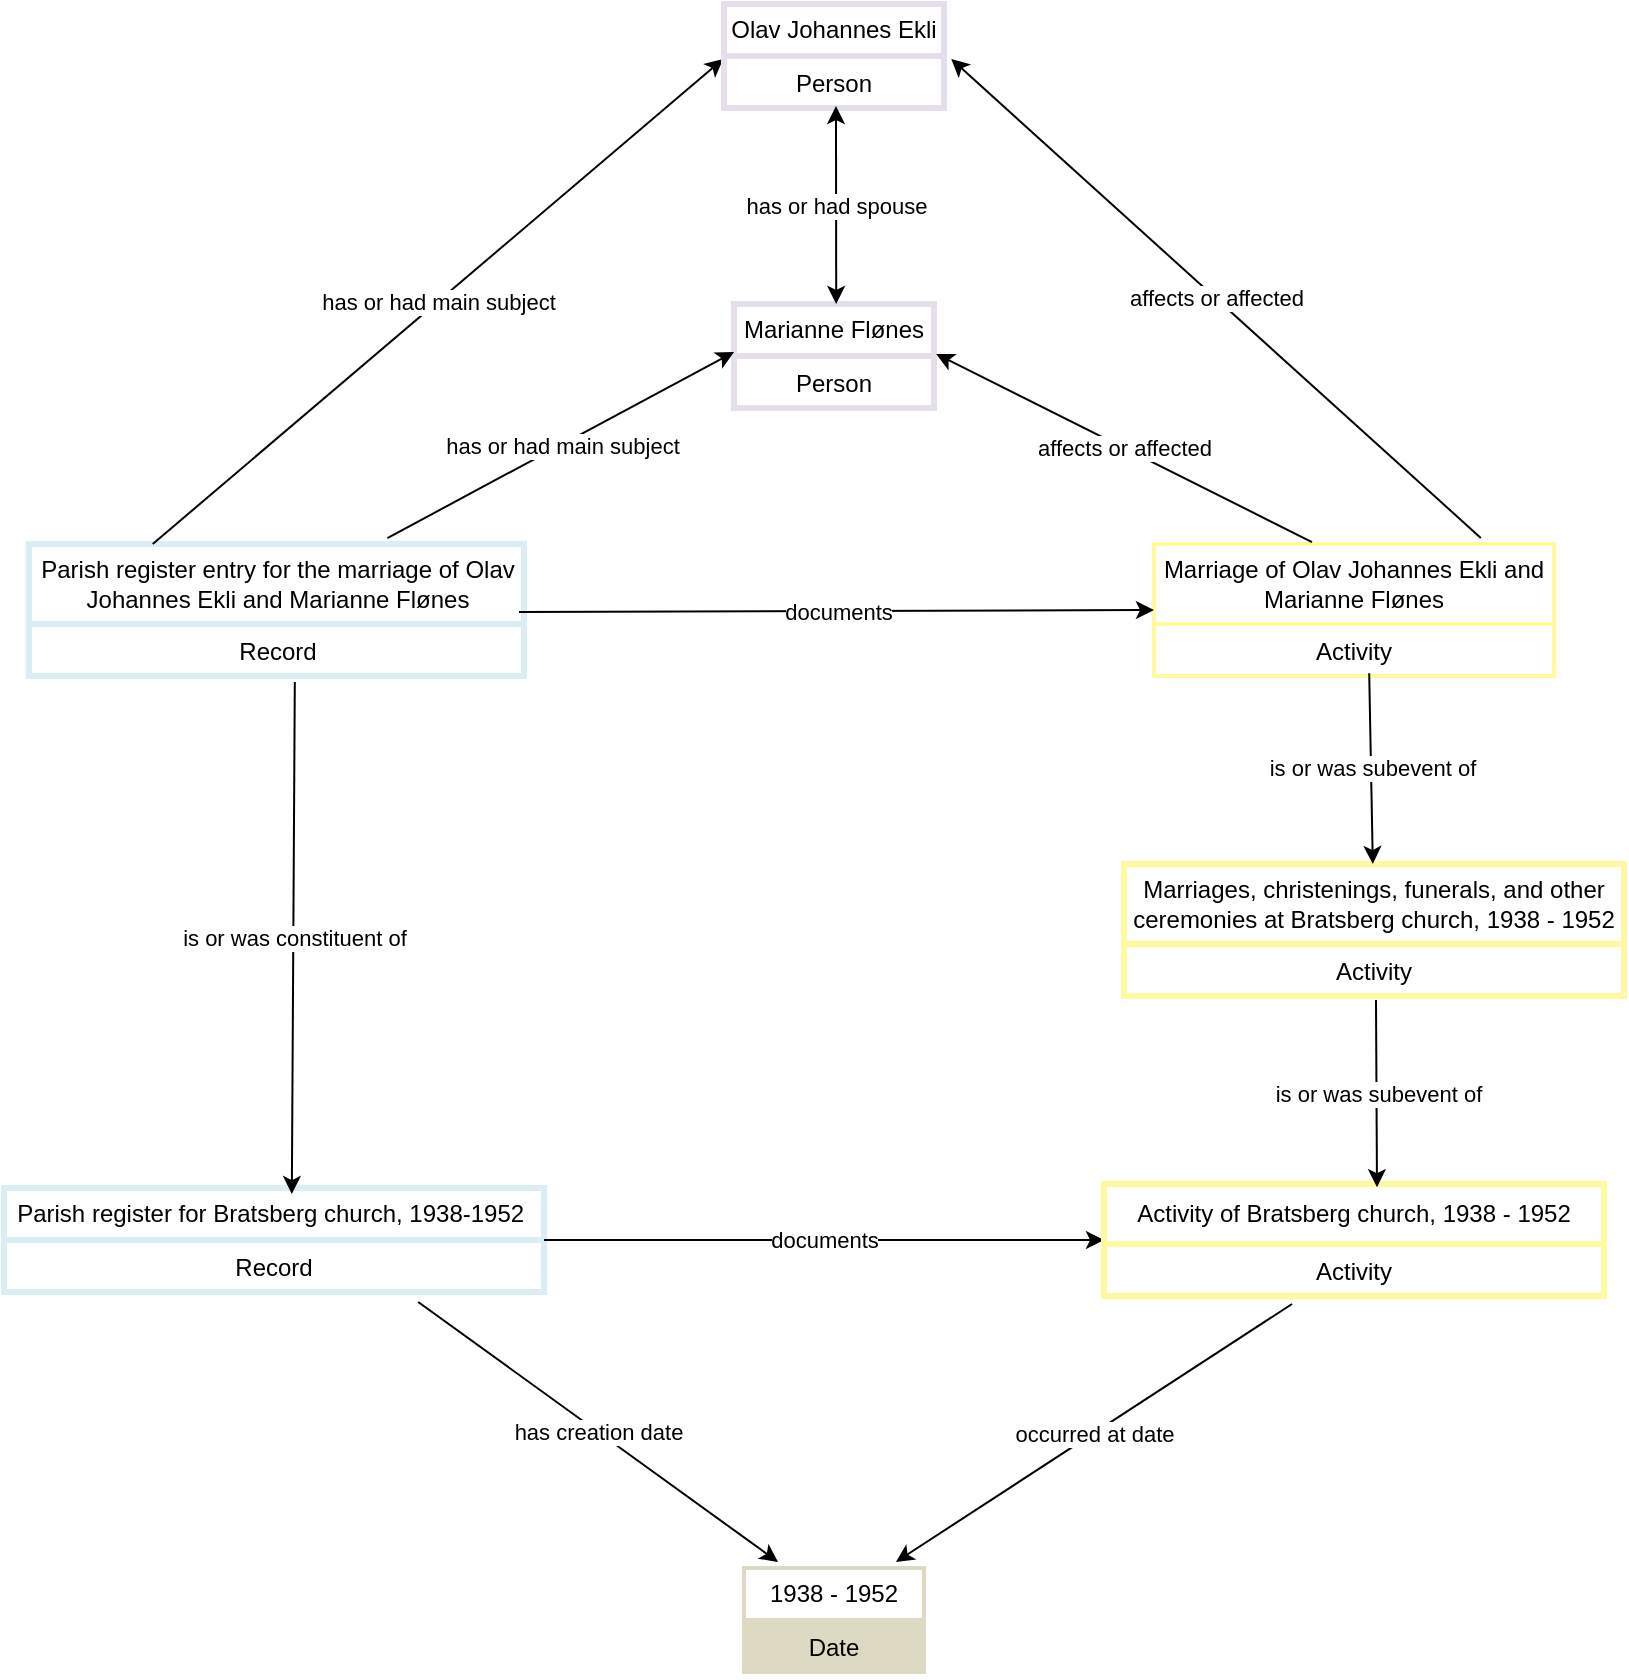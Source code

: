 <mxfile version="28.2.7">
  <diagram name="Page-1" id="rpcb4mzmXCl31CcHwljb">
    <mxGraphModel dx="870" dy="566" grid="1" gridSize="10" guides="1" tooltips="1" connect="1" arrows="1" fold="1" page="1" pageScale="1" pageWidth="3300" pageHeight="2339" math="0" shadow="0">
      <root>
        <mxCell id="0" />
        <mxCell id="1" parent="0" />
        <mxCell id="9eICvYnxZosk0hdtQ2a_-1" value="Parish register for Bratsberg church, 1938-1952&amp;nbsp;" style="swimlane;fontStyle=0;childLayout=stackLayout;horizontal=1;startSize=26;strokeColor=#DAEEF3;strokeWidth=3;fillColor=none;horizontalStack=0;resizeParent=1;resizeParentMax=0;resizeLast=0;collapsible=1;marginBottom=0;whiteSpace=wrap;html=1;" parent="1" vertex="1">
          <mxGeometry x="1000" y="712" width="270" height="52" as="geometry" />
        </mxCell>
        <mxCell id="9eICvYnxZosk0hdtQ2a_-2" value="Record" style="text;strokeColor=#DAEEF3;strokeWidth=3;fillColor=none;align=center;verticalAlign=top;spacingLeft=4;spacingRight=4;overflow=hidden;rotatable=0;points=[[0,0.5],[1,0.5]];portConstraint=eastwest;whiteSpace=wrap;html=1;" parent="9eICvYnxZosk0hdtQ2a_-1" vertex="1">
          <mxGeometry y="26" width="270" height="26" as="geometry" />
        </mxCell>
        <mxCell id="S63EhYjACRCDa8wTgJug-1" value="Marriages, christenings, funerals, and other ceremonies at Bratsberg church, 1938 - 1952" style="swimlane;fontStyle=0;childLayout=stackLayout;horizontal=1;startSize=40;strokeColor=#FFFAA0;strokeWidth=3;fillColor=none;horizontalStack=0;resizeParent=1;resizeParentMax=0;resizeLast=0;collapsible=1;marginBottom=0;whiteSpace=wrap;html=1;" parent="1" vertex="1">
          <mxGeometry x="1560" y="550" width="250" height="66" as="geometry" />
        </mxCell>
        <mxCell id="S63EhYjACRCDa8wTgJug-2" value="Activity" style="text;strokeColor=#FFFAA0;strokeWidth=3;fillColor=none;align=center;verticalAlign=top;spacingLeft=4;spacingRight=4;overflow=hidden;rotatable=0;points=[[0,0.5],[1,0.5]];portConstraint=eastwest;whiteSpace=wrap;html=1;" parent="S63EhYjACRCDa8wTgJug-1" vertex="1">
          <mxGeometry y="40" width="250" height="26" as="geometry" />
        </mxCell>
        <mxCell id="S63EhYjACRCDa8wTgJug-3" value="" style="endArrow=classic;html=1;rounded=0;entryX=0;entryY=0.5;entryDx=0;entryDy=0;exitX=1;exitY=0.5;exitDx=0;exitDy=0;" parent="1" source="9eICvYnxZosk0hdtQ2a_-1" target="baSBNlS9H2XuWueVJWXg-1" edge="1">
          <mxGeometry relative="1" as="geometry">
            <mxPoint x="1380" y="652" as="sourcePoint" />
            <mxPoint x="1577" y="652" as="targetPoint" />
          </mxGeometry>
        </mxCell>
        <mxCell id="S63EhYjACRCDa8wTgJug-4" value="documents" style="edgeLabel;resizable=0;html=1;;align=center;verticalAlign=middle;" parent="S63EhYjACRCDa8wTgJug-3" connectable="0" vertex="1">
          <mxGeometry relative="1" as="geometry" />
        </mxCell>
        <mxCell id="S63EhYjACRCDa8wTgJug-5" value="1938 - 1952" style="swimlane;fontStyle=0;childLayout=stackLayout;horizontal=1;startSize=26;strokeColor=#DDD9C3;strokeWidth=2;fillColor=none;horizontalStack=0;resizeParent=1;resizeParentMax=0;resizeLast=0;collapsible=1;marginBottom=0;whiteSpace=wrap;html=1;" parent="1" vertex="1">
          <mxGeometry x="1370" y="902" width="90" height="52" as="geometry" />
        </mxCell>
        <mxCell id="S63EhYjACRCDa8wTgJug-6" value="Date" style="text;strokeColor=#DDD9C3;strokeWidth=2;fillColor=#DDD9C3;align=center;verticalAlign=top;spacingLeft=4;spacingRight=4;overflow=hidden;rotatable=0;points=[[0,0.5],[1,0.5]];portConstraint=eastwest;whiteSpace=wrap;html=1;" parent="S63EhYjACRCDa8wTgJug-5" vertex="1">
          <mxGeometry y="26" width="90" height="26" as="geometry" />
        </mxCell>
        <mxCell id="S63EhYjACRCDa8wTgJug-7" value="" style="endArrow=classic;html=1;rounded=0;exitX=0.376;exitY=1.154;exitDx=0;exitDy=0;exitPerimeter=0;entryX=0.844;entryY=-0.058;entryDx=0;entryDy=0;entryPerimeter=0;" parent="1" source="baSBNlS9H2XuWueVJWXg-2" target="S63EhYjACRCDa8wTgJug-5" edge="1">
          <mxGeometry relative="1" as="geometry">
            <mxPoint x="1440" y="852.0" as="sourcePoint" />
            <mxPoint x="1600" y="852" as="targetPoint" />
          </mxGeometry>
        </mxCell>
        <mxCell id="S63EhYjACRCDa8wTgJug-8" value="occurred at date" style="edgeLabel;resizable=0;html=1;;align=center;verticalAlign=middle;" parent="S63EhYjACRCDa8wTgJug-7" connectable="0" vertex="1">
          <mxGeometry relative="1" as="geometry" />
        </mxCell>
        <mxCell id="S63EhYjACRCDa8wTgJug-9" value="" style="endArrow=classic;html=1;rounded=0;exitX=0.767;exitY=1.192;exitDx=0;exitDy=0;exitPerimeter=0;entryX=0.189;entryY=-0.058;entryDx=0;entryDy=0;entryPerimeter=0;" parent="1" source="9eICvYnxZosk0hdtQ2a_-2" target="S63EhYjACRCDa8wTgJug-5" edge="1">
          <mxGeometry relative="1" as="geometry">
            <mxPoint x="1157" y="829" as="sourcePoint" />
            <mxPoint x="1000" y="954" as="targetPoint" />
          </mxGeometry>
        </mxCell>
        <mxCell id="S63EhYjACRCDa8wTgJug-10" value="has creation date" style="edgeLabel;resizable=0;html=1;;align=center;verticalAlign=middle;" parent="S63EhYjACRCDa8wTgJug-9" connectable="0" vertex="1">
          <mxGeometry relative="1" as="geometry" />
        </mxCell>
        <mxCell id="AIsGsS2JBfu4cgLnV8Io-3" value="Parish register entry for the marriage of Olav Johannes Ekli and Marianne Flønes" style="swimlane;fontStyle=0;childLayout=stackLayout;horizontal=1;startSize=40;strokeColor=#DAEEF3;strokeWidth=3;fillColor=none;horizontalStack=0;resizeParent=1;resizeParentMax=0;resizeLast=0;collapsible=1;marginBottom=0;whiteSpace=wrap;html=1;" parent="1" vertex="1">
          <mxGeometry x="1012.5" y="390" width="247.5" height="66" as="geometry" />
        </mxCell>
        <mxCell id="AIsGsS2JBfu4cgLnV8Io-4" value="Record" style="text;strokeColor=#DAEEF3;strokeWidth=3;fillColor=none;align=center;verticalAlign=top;spacingLeft=4;spacingRight=4;overflow=hidden;rotatable=0;points=[[0,0.5],[1,0.5]];portConstraint=eastwest;whiteSpace=wrap;html=1;" parent="AIsGsS2JBfu4cgLnV8Io-3" vertex="1">
          <mxGeometry y="40" width="247.5" height="26" as="geometry" />
        </mxCell>
        <mxCell id="AIsGsS2JBfu4cgLnV8Io-6" value="" style="endArrow=classic;html=1;rounded=0;entryX=0.533;entryY=0.058;entryDx=0;entryDy=0;entryPerimeter=0;exitX=0.537;exitY=1.115;exitDx=0;exitDy=0;exitPerimeter=0;" parent="1" source="AIsGsS2JBfu4cgLnV8Io-4" target="9eICvYnxZosk0hdtQ2a_-1" edge="1">
          <mxGeometry relative="1" as="geometry">
            <mxPoint x="1144" y="460" as="sourcePoint" />
            <mxPoint x="1410" y="540" as="targetPoint" />
          </mxGeometry>
        </mxCell>
        <mxCell id="AIsGsS2JBfu4cgLnV8Io-7" value="is or was constituent of" style="edgeLabel;resizable=0;html=1;;align=center;verticalAlign=middle;" parent="AIsGsS2JBfu4cgLnV8Io-6" connectable="0" vertex="1">
          <mxGeometry relative="1" as="geometry" />
        </mxCell>
        <mxCell id="AIsGsS2JBfu4cgLnV8Io-8" value="Marriage of Olav Johannes Ekli and Marianne Flønes" style="swimlane;fontStyle=0;childLayout=stackLayout;horizontal=1;startSize=40;strokeColor=#FFFAA0;strokeWidth=2;fillColor=none;horizontalStack=0;resizeParent=1;resizeParentMax=0;resizeLast=0;collapsible=1;marginBottom=0;whiteSpace=wrap;html=1;" parent="1" vertex="1">
          <mxGeometry x="1575" y="390" width="200" height="66" as="geometry" />
        </mxCell>
        <mxCell id="AIsGsS2JBfu4cgLnV8Io-9" value="Activity" style="text;strokeColor=#FFFAA0;strokeWidth=2;fillColor=#FFFFFF;align=center;verticalAlign=top;spacingLeft=4;spacingRight=4;overflow=hidden;rotatable=0;points=[[0,0.5],[1,0.5]];portConstraint=eastwest;whiteSpace=wrap;html=1;" parent="AIsGsS2JBfu4cgLnV8Io-8" vertex="1">
          <mxGeometry y="40" width="200" height="26" as="geometry" />
        </mxCell>
        <mxCell id="AIsGsS2JBfu4cgLnV8Io-10" value="" style="endArrow=classic;html=1;rounded=0;entryX=0.528;entryY=0.03;entryDx=0;entryDy=0;entryPerimeter=0;exitX=0.538;exitY=0.949;exitDx=0;exitDy=0;exitPerimeter=0;" parent="1" source="AIsGsS2JBfu4cgLnV8Io-9" edge="1">
          <mxGeometry relative="1" as="geometry">
            <mxPoint x="1690" y="450" as="sourcePoint" />
            <mxPoint x="1684.41" y="550" as="targetPoint" />
          </mxGeometry>
        </mxCell>
        <mxCell id="AIsGsS2JBfu4cgLnV8Io-11" value="is or was subevent of" style="edgeLabel;resizable=0;html=1;;align=center;verticalAlign=middle;" parent="AIsGsS2JBfu4cgLnV8Io-10" connectable="0" vertex="1">
          <mxGeometry relative="1" as="geometry" />
        </mxCell>
        <mxCell id="AIsGsS2JBfu4cgLnV8Io-12" value="" style="endArrow=classic;html=1;rounded=0;entryX=0;entryY=0.5;entryDx=0;entryDy=0;exitX=1;exitY=0.5;exitDx=0;exitDy=0;" parent="1" target="AIsGsS2JBfu4cgLnV8Io-8" edge="1">
          <mxGeometry relative="1" as="geometry">
            <mxPoint x="1257.5" y="424" as="sourcePoint" />
            <mxPoint x="1465.5" y="422" as="targetPoint" />
          </mxGeometry>
        </mxCell>
        <mxCell id="AIsGsS2JBfu4cgLnV8Io-13" value="documents" style="edgeLabel;resizable=0;html=1;;align=center;verticalAlign=middle;" parent="AIsGsS2JBfu4cgLnV8Io-12" connectable="0" vertex="1">
          <mxGeometry relative="1" as="geometry" />
        </mxCell>
        <mxCell id="AIsGsS2JBfu4cgLnV8Io-14" value="" style="endArrow=classic;html=1;rounded=0;exitX=0.25;exitY=0;exitDx=0;exitDy=0;entryX=-0.004;entryY=0.059;entryDx=0;entryDy=0;entryPerimeter=0;" parent="1" source="AIsGsS2JBfu4cgLnV8Io-3" target="AIsGsS2JBfu4cgLnV8Io-17" edge="1">
          <mxGeometry relative="1" as="geometry">
            <mxPoint x="1210" y="351" as="sourcePoint" />
            <mxPoint x="1330" y="310" as="targetPoint" />
          </mxGeometry>
        </mxCell>
        <mxCell id="AIsGsS2JBfu4cgLnV8Io-15" value="has or had main subject" style="edgeLabel;resizable=0;html=1;;align=center;verticalAlign=middle;" parent="AIsGsS2JBfu4cgLnV8Io-14" connectable="0" vertex="1">
          <mxGeometry relative="1" as="geometry" />
        </mxCell>
        <mxCell id="AIsGsS2JBfu4cgLnV8Io-16" value="Olav Johannes Ekli" style="swimlane;fontStyle=0;childLayout=stackLayout;horizontal=1;startSize=26;strokeColor=#E5DFEC;strokeWidth=3;fillColor=none;horizontalStack=0;resizeParent=1;resizeParentMax=0;resizeLast=0;collapsible=1;marginBottom=0;whiteSpace=wrap;html=1;" parent="1" vertex="1">
          <mxGeometry x="1360" y="120" width="110" height="52" as="geometry" />
        </mxCell>
        <mxCell id="AIsGsS2JBfu4cgLnV8Io-17" value="Person" style="text;strokeColor=#E5DFEC;strokeWidth=3;fillColor=none;align=center;verticalAlign=top;spacingLeft=4;spacingRight=4;overflow=hidden;rotatable=0;points=[[0,0.5],[1,0.5]];portConstraint=eastwest;whiteSpace=wrap;html=1;" parent="AIsGsS2JBfu4cgLnV8Io-16" vertex="1">
          <mxGeometry y="26" width="110" height="26" as="geometry" />
        </mxCell>
        <mxCell id="AIsGsS2JBfu4cgLnV8Io-18" value="Marianne Flønes" style="swimlane;fontStyle=0;childLayout=stackLayout;horizontal=1;startSize=26;strokeColor=#E5DFEC;strokeWidth=3;fillColor=none;horizontalStack=0;resizeParent=1;resizeParentMax=0;resizeLast=0;collapsible=1;marginBottom=0;whiteSpace=wrap;html=1;" parent="1" vertex="1">
          <mxGeometry x="1365" y="270" width="100" height="52" as="geometry" />
        </mxCell>
        <mxCell id="AIsGsS2JBfu4cgLnV8Io-19" value="Person" style="text;strokeColor=#E5DFEC;strokeWidth=3;fillColor=none;align=center;verticalAlign=top;spacingLeft=4;spacingRight=4;overflow=hidden;rotatable=0;points=[[0,0.5],[1,0.5]];portConstraint=eastwest;whiteSpace=wrap;html=1;" parent="AIsGsS2JBfu4cgLnV8Io-18" vertex="1">
          <mxGeometry y="26" width="100" height="26" as="geometry" />
        </mxCell>
        <mxCell id="AIsGsS2JBfu4cgLnV8Io-20" value="" style="endArrow=classic;html=1;rounded=0;exitX=0.724;exitY=-0.045;exitDx=0;exitDy=0;entryX=0;entryY=-0.077;entryDx=0;entryDy=0;entryPerimeter=0;exitPerimeter=0;" parent="1" source="AIsGsS2JBfu4cgLnV8Io-3" target="AIsGsS2JBfu4cgLnV8Io-19" edge="1">
          <mxGeometry relative="1" as="geometry">
            <mxPoint x="1190" y="418" as="sourcePoint" />
            <mxPoint x="1120" y="320" as="targetPoint" />
          </mxGeometry>
        </mxCell>
        <mxCell id="AIsGsS2JBfu4cgLnV8Io-21" value="has or had main subject" style="edgeLabel;resizable=0;html=1;;align=center;verticalAlign=middle;" parent="AIsGsS2JBfu4cgLnV8Io-20" connectable="0" vertex="1">
          <mxGeometry relative="1" as="geometry" />
        </mxCell>
        <mxCell id="AIsGsS2JBfu4cgLnV8Io-22" value="" style="endArrow=classic;html=1;rounded=0;startArrow=classic;startFill=1;entryX=0.509;entryY=0.962;entryDx=0;entryDy=0;entryPerimeter=0;exitX=0.511;exitY=0;exitDx=0;exitDy=0;exitPerimeter=0;" parent="1" source="AIsGsS2JBfu4cgLnV8Io-18" target="AIsGsS2JBfu4cgLnV8Io-17" edge="1">
          <mxGeometry relative="1" as="geometry">
            <mxPoint x="1415" y="270" as="sourcePoint" />
            <mxPoint x="1030" y="236" as="targetPoint" />
          </mxGeometry>
        </mxCell>
        <mxCell id="AIsGsS2JBfu4cgLnV8Io-23" value="has or had spouse" style="edgeLabel;resizable=0;html=1;;align=center;verticalAlign=middle;" parent="AIsGsS2JBfu4cgLnV8Io-22" connectable="0" vertex="1">
          <mxGeometry relative="1" as="geometry" />
        </mxCell>
        <mxCell id="AIsGsS2JBfu4cgLnV8Io-24" value="" style="endArrow=classic;html=1;rounded=0;exitX=0.395;exitY=-0.015;exitDx=0;exitDy=0;entryX=1.011;entryY=-0.038;entryDx=0;entryDy=0;entryPerimeter=0;exitPerimeter=0;" parent="1" source="AIsGsS2JBfu4cgLnV8Io-8" target="AIsGsS2JBfu4cgLnV8Io-19" edge="1">
          <mxGeometry relative="1" as="geometry">
            <mxPoint x="1360" y="378" as="sourcePoint" />
            <mxPoint x="1660" y="190" as="targetPoint" />
          </mxGeometry>
        </mxCell>
        <mxCell id="AIsGsS2JBfu4cgLnV8Io-25" value="affects or affected" style="edgeLabel;resizable=0;html=1;;align=center;verticalAlign=middle;" parent="AIsGsS2JBfu4cgLnV8Io-24" connectable="0" vertex="1">
          <mxGeometry relative="1" as="geometry" />
        </mxCell>
        <mxCell id="AIsGsS2JBfu4cgLnV8Io-26" value="" style="endArrow=classic;html=1;rounded=0;exitX=0.817;exitY=-0.046;exitDx=0;exitDy=0;entryX=1.033;entryY=0.059;entryDx=0;entryDy=0;entryPerimeter=0;exitPerimeter=0;" parent="1" source="AIsGsS2JBfu4cgLnV8Io-8" target="AIsGsS2JBfu4cgLnV8Io-17" edge="1">
          <mxGeometry relative="1" as="geometry">
            <mxPoint x="1708" y="390" as="sourcePoint" />
            <mxPoint x="1550" y="326" as="targetPoint" />
          </mxGeometry>
        </mxCell>
        <mxCell id="AIsGsS2JBfu4cgLnV8Io-27" value="affects or affected" style="edgeLabel;resizable=0;html=1;;align=center;verticalAlign=middle;" parent="AIsGsS2JBfu4cgLnV8Io-26" connectable="0" vertex="1">
          <mxGeometry relative="1" as="geometry" />
        </mxCell>
        <mxCell id="baSBNlS9H2XuWueVJWXg-1" value="Activity of Bratsberg church, 1938 - 1952" style="swimlane;fontStyle=0;childLayout=stackLayout;horizontal=1;startSize=30;strokeColor=#FFFAA0;strokeWidth=3;fillColor=none;horizontalStack=0;resizeParent=1;resizeParentMax=0;resizeLast=0;collapsible=1;marginBottom=0;whiteSpace=wrap;html=1;" parent="1" vertex="1">
          <mxGeometry x="1550" y="710" width="250" height="56" as="geometry" />
        </mxCell>
        <mxCell id="baSBNlS9H2XuWueVJWXg-2" value="Activity" style="text;strokeColor=#FFFAA0;strokeWidth=3;fillColor=none;align=center;verticalAlign=top;spacingLeft=4;spacingRight=4;overflow=hidden;rotatable=0;points=[[0,0.5],[1,0.5]];portConstraint=eastwest;whiteSpace=wrap;html=1;" parent="baSBNlS9H2XuWueVJWXg-1" vertex="1">
          <mxGeometry y="30" width="250" height="26" as="geometry" />
        </mxCell>
        <mxCell id="baSBNlS9H2XuWueVJWXg-3" value="" style="endArrow=classic;html=1;rounded=0;exitX=0.504;exitY=1.077;exitDx=0;exitDy=0;entryX=0.546;entryY=0.029;entryDx=0;entryDy=0;entryPerimeter=0;exitPerimeter=0;" parent="1" source="S63EhYjACRCDa8wTgJug-2" target="baSBNlS9H2XuWueVJWXg-1" edge="1">
          <mxGeometry relative="1" as="geometry">
            <mxPoint x="1830" y="630" as="sourcePoint" />
            <mxPoint x="2077" y="699" as="targetPoint" />
          </mxGeometry>
        </mxCell>
        <mxCell id="baSBNlS9H2XuWueVJWXg-4" value="is or was subevent of" style="edgeLabel;resizable=0;html=1;;align=center;verticalAlign=middle;" parent="baSBNlS9H2XuWueVJWXg-3" connectable="0" vertex="1">
          <mxGeometry relative="1" as="geometry" />
        </mxCell>
      </root>
    </mxGraphModel>
  </diagram>
</mxfile>
